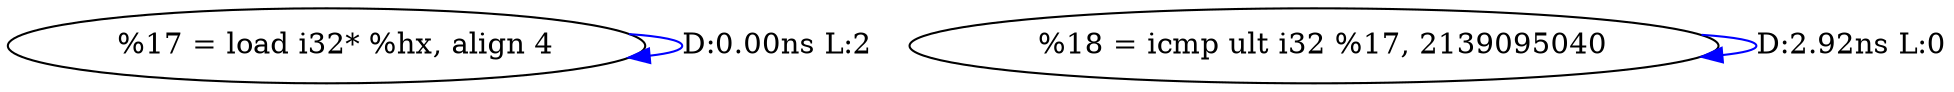 digraph {
Node0x2cd7510[label="  %17 = load i32* %hx, align 4"];
Node0x2cd7510 -> Node0x2cd7510[label="D:0.00ns L:2",color=blue];
Node0x2cd75f0[label="  %18 = icmp ult i32 %17, 2139095040"];
Node0x2cd75f0 -> Node0x2cd75f0[label="D:2.92ns L:0",color=blue];
}

